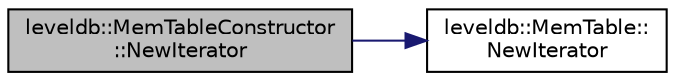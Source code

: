 digraph "leveldb::MemTableConstructor::NewIterator"
{
  edge [fontname="Helvetica",fontsize="10",labelfontname="Helvetica",labelfontsize="10"];
  node [fontname="Helvetica",fontsize="10",shape=record];
  rankdir="LR";
  Node1 [label="leveldb::MemTableConstructor\l::NewIterator",height=0.2,width=0.4,color="black", fillcolor="grey75", style="filled" fontcolor="black"];
  Node1 -> Node2 [color="midnightblue",fontsize="10",style="solid",fontname="Helvetica"];
  Node2 [label="leveldb::MemTable::\lNewIterator",height=0.2,width=0.4,color="black", fillcolor="white", style="filled",URL="$classleveldb_1_1_mem_table.html#a396b8ba5e2ea0de25b666026f3b9235f"];
}
